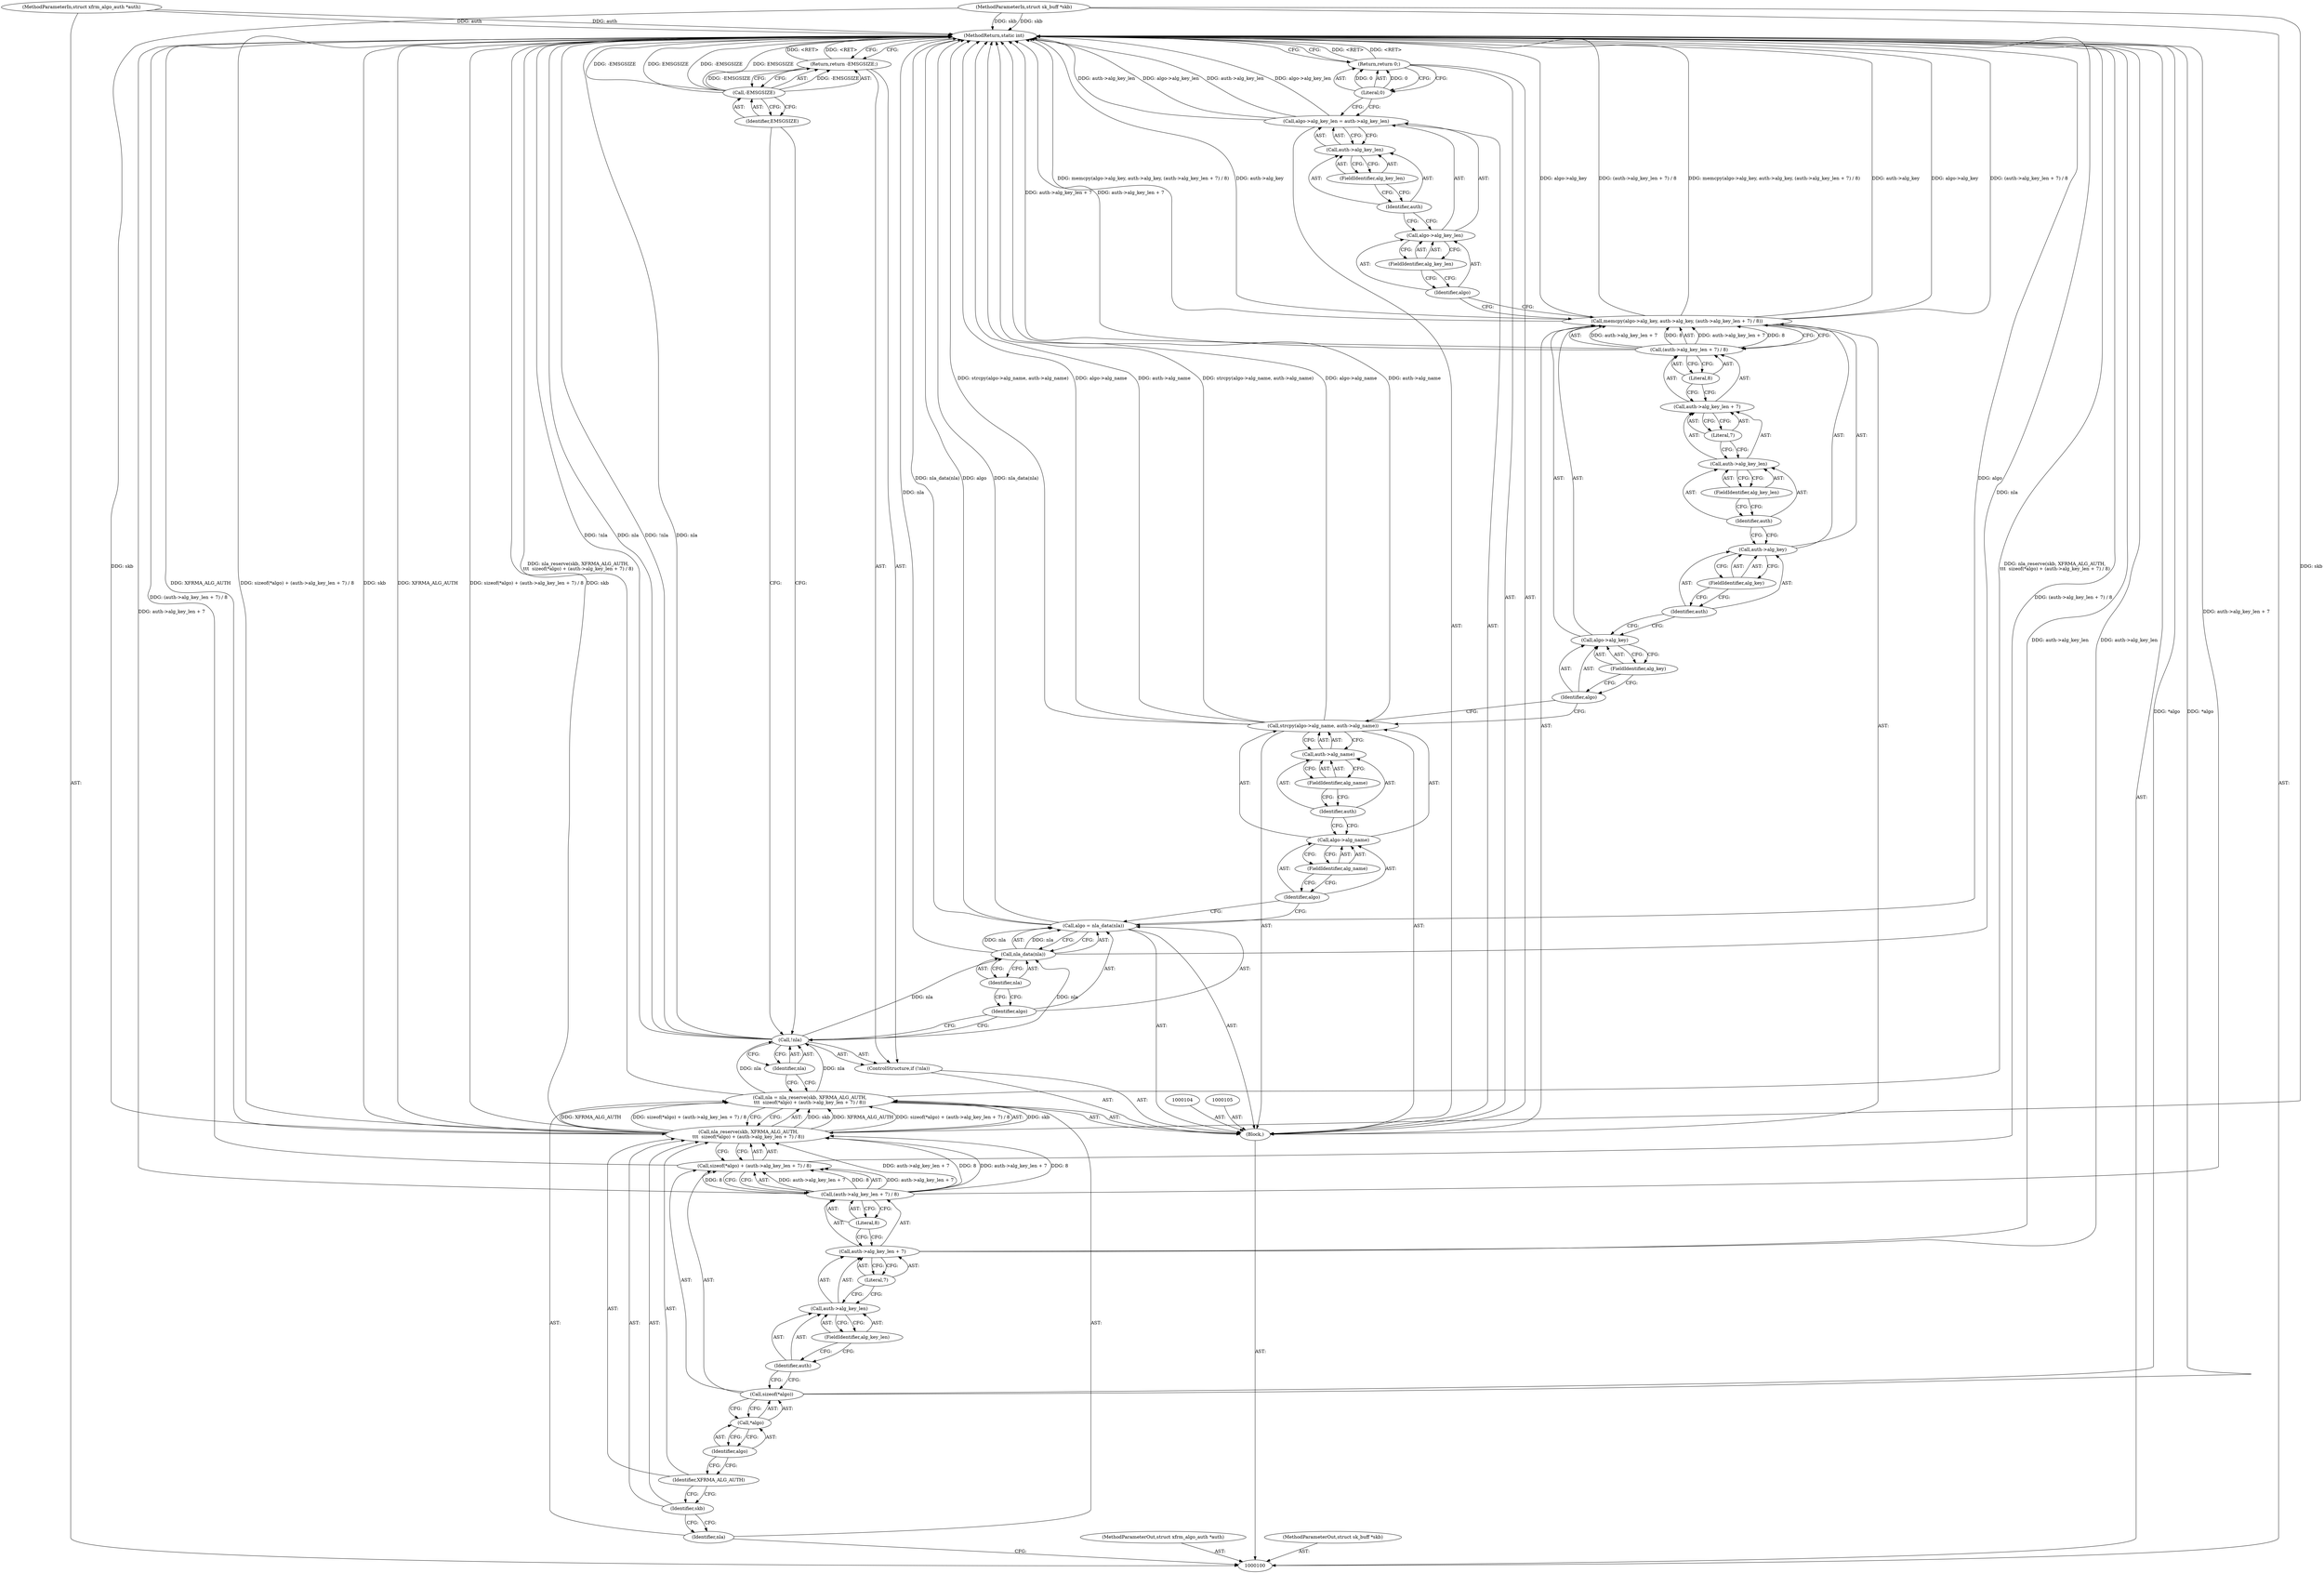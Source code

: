 digraph "1_linux_4c87308bdea31a7b4828a51f6156e6f721a1fcc9" {
"1000162" [label="(MethodReturn,static int)"];
"1000101" [label="(MethodParameterIn,struct xfrm_algo_auth *auth)"];
"1000229" [label="(MethodParameterOut,struct xfrm_algo_auth *auth)"];
"1000102" [label="(MethodParameterIn,struct sk_buff *skb)"];
"1000230" [label="(MethodParameterOut,struct sk_buff *skb)"];
"1000131" [label="(Identifier,nla)"];
"1000128" [label="(Call,algo = nla_data(nla))"];
"1000129" [label="(Identifier,algo)"];
"1000130" [label="(Call,nla_data(nla))"];
"1000132" [label="(Call,strcpy(algo->alg_name, auth->alg_name))"];
"1000135" [label="(FieldIdentifier,alg_name)"];
"1000136" [label="(Call,auth->alg_name)"];
"1000137" [label="(Identifier,auth)"];
"1000138" [label="(FieldIdentifier,alg_name)"];
"1000133" [label="(Call,algo->alg_name)"];
"1000134" [label="(Identifier,algo)"];
"1000142" [label="(FieldIdentifier,alg_key)"];
"1000139" [label="(Call,memcpy(algo->alg_key, auth->alg_key, (auth->alg_key_len + 7) / 8))"];
"1000143" [label="(Call,auth->alg_key)"];
"1000144" [label="(Identifier,auth)"];
"1000145" [label="(FieldIdentifier,alg_key)"];
"1000146" [label="(Call,(auth->alg_key_len + 7) / 8)"];
"1000147" [label="(Call,auth->alg_key_len + 7)"];
"1000148" [label="(Call,auth->alg_key_len)"];
"1000149" [label="(Identifier,auth)"];
"1000150" [label="(FieldIdentifier,alg_key_len)"];
"1000151" [label="(Literal,7)"];
"1000152" [label="(Literal,8)"];
"1000140" [label="(Call,algo->alg_key)"];
"1000141" [label="(Identifier,algo)"];
"1000153" [label="(Call,algo->alg_key_len = auth->alg_key_len)"];
"1000154" [label="(Call,algo->alg_key_len)"];
"1000155" [label="(Identifier,algo)"];
"1000157" [label="(Call,auth->alg_key_len)"];
"1000158" [label="(Identifier,auth)"];
"1000159" [label="(FieldIdentifier,alg_key_len)"];
"1000156" [label="(FieldIdentifier,alg_key_len)"];
"1000160" [label="(Return,return 0;)"];
"1000161" [label="(Literal,0)"];
"1000103" [label="(Block,)"];
"1000106" [label="(Call,nla = nla_reserve(skb, XFRMA_ALG_AUTH,\n\t\t\t  sizeof(*algo) + (auth->alg_key_len + 7) / 8))"];
"1000107" [label="(Identifier,nla)"];
"1000109" [label="(Identifier,skb)"];
"1000110" [label="(Identifier,XFRMA_ALG_AUTH)"];
"1000108" [label="(Call,nla_reserve(skb, XFRMA_ALG_AUTH,\n\t\t\t  sizeof(*algo) + (auth->alg_key_len + 7) / 8))"];
"1000113" [label="(Call,*algo)"];
"1000114" [label="(Identifier,algo)"];
"1000115" [label="(Call,(auth->alg_key_len + 7) / 8)"];
"1000116" [label="(Call,auth->alg_key_len + 7)"];
"1000117" [label="(Call,auth->alg_key_len)"];
"1000118" [label="(Identifier,auth)"];
"1000119" [label="(FieldIdentifier,alg_key_len)"];
"1000120" [label="(Literal,7)"];
"1000121" [label="(Literal,8)"];
"1000111" [label="(Call,sizeof(*algo) + (auth->alg_key_len + 7) / 8)"];
"1000112" [label="(Call,sizeof(*algo))"];
"1000122" [label="(ControlStructure,if (!nla))"];
"1000123" [label="(Call,!nla)"];
"1000124" [label="(Identifier,nla)"];
"1000126" [label="(Call,-EMSGSIZE)"];
"1000127" [label="(Identifier,EMSGSIZE)"];
"1000125" [label="(Return,return -EMSGSIZE;)"];
"1000162" -> "1000100"  [label="AST: "];
"1000162" -> "1000125"  [label="CFG: "];
"1000162" -> "1000160"  [label="CFG: "];
"1000116" -> "1000162"  [label="DDG: auth->alg_key_len"];
"1000106" -> "1000162"  [label="DDG: nla_reserve(skb, XFRMA_ALG_AUTH,\n\t\t\t  sizeof(*algo) + (auth->alg_key_len + 7) / 8)"];
"1000153" -> "1000162"  [label="DDG: auth->alg_key_len"];
"1000153" -> "1000162"  [label="DDG: algo->alg_key_len"];
"1000139" -> "1000162"  [label="DDG: algo->alg_key"];
"1000139" -> "1000162"  [label="DDG: (auth->alg_key_len + 7) / 8"];
"1000139" -> "1000162"  [label="DDG: memcpy(algo->alg_key, auth->alg_key, (auth->alg_key_len + 7) / 8)"];
"1000139" -> "1000162"  [label="DDG: auth->alg_key"];
"1000128" -> "1000162"  [label="DDG: algo"];
"1000128" -> "1000162"  [label="DDG: nla_data(nla)"];
"1000111" -> "1000162"  [label="DDG: (auth->alg_key_len + 7) / 8"];
"1000126" -> "1000162"  [label="DDG: -EMSGSIZE"];
"1000126" -> "1000162"  [label="DDG: EMSGSIZE"];
"1000123" -> "1000162"  [label="DDG: !nla"];
"1000123" -> "1000162"  [label="DDG: nla"];
"1000132" -> "1000162"  [label="DDG: strcpy(algo->alg_name, auth->alg_name)"];
"1000132" -> "1000162"  [label="DDG: algo->alg_name"];
"1000132" -> "1000162"  [label="DDG: auth->alg_name"];
"1000102" -> "1000162"  [label="DDG: skb"];
"1000112" -> "1000162"  [label="DDG: *algo"];
"1000101" -> "1000162"  [label="DDG: auth"];
"1000108" -> "1000162"  [label="DDG: XFRMA_ALG_AUTH"];
"1000108" -> "1000162"  [label="DDG: sizeof(*algo) + (auth->alg_key_len + 7) / 8"];
"1000108" -> "1000162"  [label="DDG: skb"];
"1000146" -> "1000162"  [label="DDG: auth->alg_key_len + 7"];
"1000115" -> "1000162"  [label="DDG: auth->alg_key_len + 7"];
"1000130" -> "1000162"  [label="DDG: nla"];
"1000125" -> "1000162"  [label="DDG: <RET>"];
"1000160" -> "1000162"  [label="DDG: <RET>"];
"1000101" -> "1000100"  [label="AST: "];
"1000101" -> "1000162"  [label="DDG: auth"];
"1000229" -> "1000100"  [label="AST: "];
"1000102" -> "1000100"  [label="AST: "];
"1000102" -> "1000162"  [label="DDG: skb"];
"1000102" -> "1000108"  [label="DDG: skb"];
"1000230" -> "1000100"  [label="AST: "];
"1000131" -> "1000130"  [label="AST: "];
"1000131" -> "1000129"  [label="CFG: "];
"1000130" -> "1000131"  [label="CFG: "];
"1000128" -> "1000103"  [label="AST: "];
"1000128" -> "1000130"  [label="CFG: "];
"1000129" -> "1000128"  [label="AST: "];
"1000130" -> "1000128"  [label="AST: "];
"1000134" -> "1000128"  [label="CFG: "];
"1000128" -> "1000162"  [label="DDG: algo"];
"1000128" -> "1000162"  [label="DDG: nla_data(nla)"];
"1000130" -> "1000128"  [label="DDG: nla"];
"1000129" -> "1000128"  [label="AST: "];
"1000129" -> "1000123"  [label="CFG: "];
"1000131" -> "1000129"  [label="CFG: "];
"1000130" -> "1000128"  [label="AST: "];
"1000130" -> "1000131"  [label="CFG: "];
"1000131" -> "1000130"  [label="AST: "];
"1000128" -> "1000130"  [label="CFG: "];
"1000130" -> "1000162"  [label="DDG: nla"];
"1000130" -> "1000128"  [label="DDG: nla"];
"1000123" -> "1000130"  [label="DDG: nla"];
"1000132" -> "1000103"  [label="AST: "];
"1000132" -> "1000136"  [label="CFG: "];
"1000133" -> "1000132"  [label="AST: "];
"1000136" -> "1000132"  [label="AST: "];
"1000141" -> "1000132"  [label="CFG: "];
"1000132" -> "1000162"  [label="DDG: strcpy(algo->alg_name, auth->alg_name)"];
"1000132" -> "1000162"  [label="DDG: algo->alg_name"];
"1000132" -> "1000162"  [label="DDG: auth->alg_name"];
"1000135" -> "1000133"  [label="AST: "];
"1000135" -> "1000134"  [label="CFG: "];
"1000133" -> "1000135"  [label="CFG: "];
"1000136" -> "1000132"  [label="AST: "];
"1000136" -> "1000138"  [label="CFG: "];
"1000137" -> "1000136"  [label="AST: "];
"1000138" -> "1000136"  [label="AST: "];
"1000132" -> "1000136"  [label="CFG: "];
"1000137" -> "1000136"  [label="AST: "];
"1000137" -> "1000133"  [label="CFG: "];
"1000138" -> "1000137"  [label="CFG: "];
"1000138" -> "1000136"  [label="AST: "];
"1000138" -> "1000137"  [label="CFG: "];
"1000136" -> "1000138"  [label="CFG: "];
"1000133" -> "1000132"  [label="AST: "];
"1000133" -> "1000135"  [label="CFG: "];
"1000134" -> "1000133"  [label="AST: "];
"1000135" -> "1000133"  [label="AST: "];
"1000137" -> "1000133"  [label="CFG: "];
"1000134" -> "1000133"  [label="AST: "];
"1000134" -> "1000128"  [label="CFG: "];
"1000135" -> "1000134"  [label="CFG: "];
"1000142" -> "1000140"  [label="AST: "];
"1000142" -> "1000141"  [label="CFG: "];
"1000140" -> "1000142"  [label="CFG: "];
"1000139" -> "1000103"  [label="AST: "];
"1000139" -> "1000146"  [label="CFG: "];
"1000140" -> "1000139"  [label="AST: "];
"1000143" -> "1000139"  [label="AST: "];
"1000146" -> "1000139"  [label="AST: "];
"1000155" -> "1000139"  [label="CFG: "];
"1000139" -> "1000162"  [label="DDG: algo->alg_key"];
"1000139" -> "1000162"  [label="DDG: (auth->alg_key_len + 7) / 8"];
"1000139" -> "1000162"  [label="DDG: memcpy(algo->alg_key, auth->alg_key, (auth->alg_key_len + 7) / 8)"];
"1000139" -> "1000162"  [label="DDG: auth->alg_key"];
"1000146" -> "1000139"  [label="DDG: auth->alg_key_len + 7"];
"1000146" -> "1000139"  [label="DDG: 8"];
"1000143" -> "1000139"  [label="AST: "];
"1000143" -> "1000145"  [label="CFG: "];
"1000144" -> "1000143"  [label="AST: "];
"1000145" -> "1000143"  [label="AST: "];
"1000149" -> "1000143"  [label="CFG: "];
"1000144" -> "1000143"  [label="AST: "];
"1000144" -> "1000140"  [label="CFG: "];
"1000145" -> "1000144"  [label="CFG: "];
"1000145" -> "1000143"  [label="AST: "];
"1000145" -> "1000144"  [label="CFG: "];
"1000143" -> "1000145"  [label="CFG: "];
"1000146" -> "1000139"  [label="AST: "];
"1000146" -> "1000152"  [label="CFG: "];
"1000147" -> "1000146"  [label="AST: "];
"1000152" -> "1000146"  [label="AST: "];
"1000139" -> "1000146"  [label="CFG: "];
"1000146" -> "1000162"  [label="DDG: auth->alg_key_len + 7"];
"1000146" -> "1000139"  [label="DDG: auth->alg_key_len + 7"];
"1000146" -> "1000139"  [label="DDG: 8"];
"1000147" -> "1000146"  [label="AST: "];
"1000147" -> "1000151"  [label="CFG: "];
"1000148" -> "1000147"  [label="AST: "];
"1000151" -> "1000147"  [label="AST: "];
"1000152" -> "1000147"  [label="CFG: "];
"1000148" -> "1000147"  [label="AST: "];
"1000148" -> "1000150"  [label="CFG: "];
"1000149" -> "1000148"  [label="AST: "];
"1000150" -> "1000148"  [label="AST: "];
"1000151" -> "1000148"  [label="CFG: "];
"1000149" -> "1000148"  [label="AST: "];
"1000149" -> "1000143"  [label="CFG: "];
"1000150" -> "1000149"  [label="CFG: "];
"1000150" -> "1000148"  [label="AST: "];
"1000150" -> "1000149"  [label="CFG: "];
"1000148" -> "1000150"  [label="CFG: "];
"1000151" -> "1000147"  [label="AST: "];
"1000151" -> "1000148"  [label="CFG: "];
"1000147" -> "1000151"  [label="CFG: "];
"1000152" -> "1000146"  [label="AST: "];
"1000152" -> "1000147"  [label="CFG: "];
"1000146" -> "1000152"  [label="CFG: "];
"1000140" -> "1000139"  [label="AST: "];
"1000140" -> "1000142"  [label="CFG: "];
"1000141" -> "1000140"  [label="AST: "];
"1000142" -> "1000140"  [label="AST: "];
"1000144" -> "1000140"  [label="CFG: "];
"1000141" -> "1000140"  [label="AST: "];
"1000141" -> "1000132"  [label="CFG: "];
"1000142" -> "1000141"  [label="CFG: "];
"1000153" -> "1000103"  [label="AST: "];
"1000153" -> "1000157"  [label="CFG: "];
"1000154" -> "1000153"  [label="AST: "];
"1000157" -> "1000153"  [label="AST: "];
"1000161" -> "1000153"  [label="CFG: "];
"1000153" -> "1000162"  [label="DDG: auth->alg_key_len"];
"1000153" -> "1000162"  [label="DDG: algo->alg_key_len"];
"1000154" -> "1000153"  [label="AST: "];
"1000154" -> "1000156"  [label="CFG: "];
"1000155" -> "1000154"  [label="AST: "];
"1000156" -> "1000154"  [label="AST: "];
"1000158" -> "1000154"  [label="CFG: "];
"1000155" -> "1000154"  [label="AST: "];
"1000155" -> "1000139"  [label="CFG: "];
"1000156" -> "1000155"  [label="CFG: "];
"1000157" -> "1000153"  [label="AST: "];
"1000157" -> "1000159"  [label="CFG: "];
"1000158" -> "1000157"  [label="AST: "];
"1000159" -> "1000157"  [label="AST: "];
"1000153" -> "1000157"  [label="CFG: "];
"1000158" -> "1000157"  [label="AST: "];
"1000158" -> "1000154"  [label="CFG: "];
"1000159" -> "1000158"  [label="CFG: "];
"1000159" -> "1000157"  [label="AST: "];
"1000159" -> "1000158"  [label="CFG: "];
"1000157" -> "1000159"  [label="CFG: "];
"1000156" -> "1000154"  [label="AST: "];
"1000156" -> "1000155"  [label="CFG: "];
"1000154" -> "1000156"  [label="CFG: "];
"1000160" -> "1000103"  [label="AST: "];
"1000160" -> "1000161"  [label="CFG: "];
"1000161" -> "1000160"  [label="AST: "];
"1000162" -> "1000160"  [label="CFG: "];
"1000160" -> "1000162"  [label="DDG: <RET>"];
"1000161" -> "1000160"  [label="DDG: 0"];
"1000161" -> "1000160"  [label="AST: "];
"1000161" -> "1000153"  [label="CFG: "];
"1000160" -> "1000161"  [label="CFG: "];
"1000161" -> "1000160"  [label="DDG: 0"];
"1000103" -> "1000100"  [label="AST: "];
"1000104" -> "1000103"  [label="AST: "];
"1000105" -> "1000103"  [label="AST: "];
"1000106" -> "1000103"  [label="AST: "];
"1000122" -> "1000103"  [label="AST: "];
"1000128" -> "1000103"  [label="AST: "];
"1000132" -> "1000103"  [label="AST: "];
"1000139" -> "1000103"  [label="AST: "];
"1000153" -> "1000103"  [label="AST: "];
"1000160" -> "1000103"  [label="AST: "];
"1000106" -> "1000103"  [label="AST: "];
"1000106" -> "1000108"  [label="CFG: "];
"1000107" -> "1000106"  [label="AST: "];
"1000108" -> "1000106"  [label="AST: "];
"1000124" -> "1000106"  [label="CFG: "];
"1000106" -> "1000162"  [label="DDG: nla_reserve(skb, XFRMA_ALG_AUTH,\n\t\t\t  sizeof(*algo) + (auth->alg_key_len + 7) / 8)"];
"1000108" -> "1000106"  [label="DDG: skb"];
"1000108" -> "1000106"  [label="DDG: XFRMA_ALG_AUTH"];
"1000108" -> "1000106"  [label="DDG: sizeof(*algo) + (auth->alg_key_len + 7) / 8"];
"1000106" -> "1000123"  [label="DDG: nla"];
"1000107" -> "1000106"  [label="AST: "];
"1000107" -> "1000100"  [label="CFG: "];
"1000109" -> "1000107"  [label="CFG: "];
"1000109" -> "1000108"  [label="AST: "];
"1000109" -> "1000107"  [label="CFG: "];
"1000110" -> "1000109"  [label="CFG: "];
"1000110" -> "1000108"  [label="AST: "];
"1000110" -> "1000109"  [label="CFG: "];
"1000114" -> "1000110"  [label="CFG: "];
"1000108" -> "1000106"  [label="AST: "];
"1000108" -> "1000111"  [label="CFG: "];
"1000109" -> "1000108"  [label="AST: "];
"1000110" -> "1000108"  [label="AST: "];
"1000111" -> "1000108"  [label="AST: "];
"1000106" -> "1000108"  [label="CFG: "];
"1000108" -> "1000162"  [label="DDG: XFRMA_ALG_AUTH"];
"1000108" -> "1000162"  [label="DDG: sizeof(*algo) + (auth->alg_key_len + 7) / 8"];
"1000108" -> "1000162"  [label="DDG: skb"];
"1000108" -> "1000106"  [label="DDG: skb"];
"1000108" -> "1000106"  [label="DDG: XFRMA_ALG_AUTH"];
"1000108" -> "1000106"  [label="DDG: sizeof(*algo) + (auth->alg_key_len + 7) / 8"];
"1000102" -> "1000108"  [label="DDG: skb"];
"1000115" -> "1000108"  [label="DDG: auth->alg_key_len + 7"];
"1000115" -> "1000108"  [label="DDG: 8"];
"1000113" -> "1000112"  [label="AST: "];
"1000113" -> "1000114"  [label="CFG: "];
"1000114" -> "1000113"  [label="AST: "];
"1000112" -> "1000113"  [label="CFG: "];
"1000114" -> "1000113"  [label="AST: "];
"1000114" -> "1000110"  [label="CFG: "];
"1000113" -> "1000114"  [label="CFG: "];
"1000115" -> "1000111"  [label="AST: "];
"1000115" -> "1000121"  [label="CFG: "];
"1000116" -> "1000115"  [label="AST: "];
"1000121" -> "1000115"  [label="AST: "];
"1000111" -> "1000115"  [label="CFG: "];
"1000115" -> "1000162"  [label="DDG: auth->alg_key_len + 7"];
"1000115" -> "1000108"  [label="DDG: auth->alg_key_len + 7"];
"1000115" -> "1000108"  [label="DDG: 8"];
"1000115" -> "1000111"  [label="DDG: auth->alg_key_len + 7"];
"1000115" -> "1000111"  [label="DDG: 8"];
"1000116" -> "1000115"  [label="AST: "];
"1000116" -> "1000120"  [label="CFG: "];
"1000117" -> "1000116"  [label="AST: "];
"1000120" -> "1000116"  [label="AST: "];
"1000121" -> "1000116"  [label="CFG: "];
"1000116" -> "1000162"  [label="DDG: auth->alg_key_len"];
"1000117" -> "1000116"  [label="AST: "];
"1000117" -> "1000119"  [label="CFG: "];
"1000118" -> "1000117"  [label="AST: "];
"1000119" -> "1000117"  [label="AST: "];
"1000120" -> "1000117"  [label="CFG: "];
"1000118" -> "1000117"  [label="AST: "];
"1000118" -> "1000112"  [label="CFG: "];
"1000119" -> "1000118"  [label="CFG: "];
"1000119" -> "1000117"  [label="AST: "];
"1000119" -> "1000118"  [label="CFG: "];
"1000117" -> "1000119"  [label="CFG: "];
"1000120" -> "1000116"  [label="AST: "];
"1000120" -> "1000117"  [label="CFG: "];
"1000116" -> "1000120"  [label="CFG: "];
"1000121" -> "1000115"  [label="AST: "];
"1000121" -> "1000116"  [label="CFG: "];
"1000115" -> "1000121"  [label="CFG: "];
"1000111" -> "1000108"  [label="AST: "];
"1000111" -> "1000115"  [label="CFG: "];
"1000112" -> "1000111"  [label="AST: "];
"1000115" -> "1000111"  [label="AST: "];
"1000108" -> "1000111"  [label="CFG: "];
"1000111" -> "1000162"  [label="DDG: (auth->alg_key_len + 7) / 8"];
"1000115" -> "1000111"  [label="DDG: auth->alg_key_len + 7"];
"1000115" -> "1000111"  [label="DDG: 8"];
"1000112" -> "1000111"  [label="AST: "];
"1000112" -> "1000113"  [label="CFG: "];
"1000113" -> "1000112"  [label="AST: "];
"1000118" -> "1000112"  [label="CFG: "];
"1000112" -> "1000162"  [label="DDG: *algo"];
"1000122" -> "1000103"  [label="AST: "];
"1000123" -> "1000122"  [label="AST: "];
"1000125" -> "1000122"  [label="AST: "];
"1000123" -> "1000122"  [label="AST: "];
"1000123" -> "1000124"  [label="CFG: "];
"1000124" -> "1000123"  [label="AST: "];
"1000127" -> "1000123"  [label="CFG: "];
"1000129" -> "1000123"  [label="CFG: "];
"1000123" -> "1000162"  [label="DDG: !nla"];
"1000123" -> "1000162"  [label="DDG: nla"];
"1000106" -> "1000123"  [label="DDG: nla"];
"1000123" -> "1000130"  [label="DDG: nla"];
"1000124" -> "1000123"  [label="AST: "];
"1000124" -> "1000106"  [label="CFG: "];
"1000123" -> "1000124"  [label="CFG: "];
"1000126" -> "1000125"  [label="AST: "];
"1000126" -> "1000127"  [label="CFG: "];
"1000127" -> "1000126"  [label="AST: "];
"1000125" -> "1000126"  [label="CFG: "];
"1000126" -> "1000162"  [label="DDG: -EMSGSIZE"];
"1000126" -> "1000162"  [label="DDG: EMSGSIZE"];
"1000126" -> "1000125"  [label="DDG: -EMSGSIZE"];
"1000127" -> "1000126"  [label="AST: "];
"1000127" -> "1000123"  [label="CFG: "];
"1000126" -> "1000127"  [label="CFG: "];
"1000125" -> "1000122"  [label="AST: "];
"1000125" -> "1000126"  [label="CFG: "];
"1000126" -> "1000125"  [label="AST: "];
"1000162" -> "1000125"  [label="CFG: "];
"1000125" -> "1000162"  [label="DDG: <RET>"];
"1000126" -> "1000125"  [label="DDG: -EMSGSIZE"];
}
